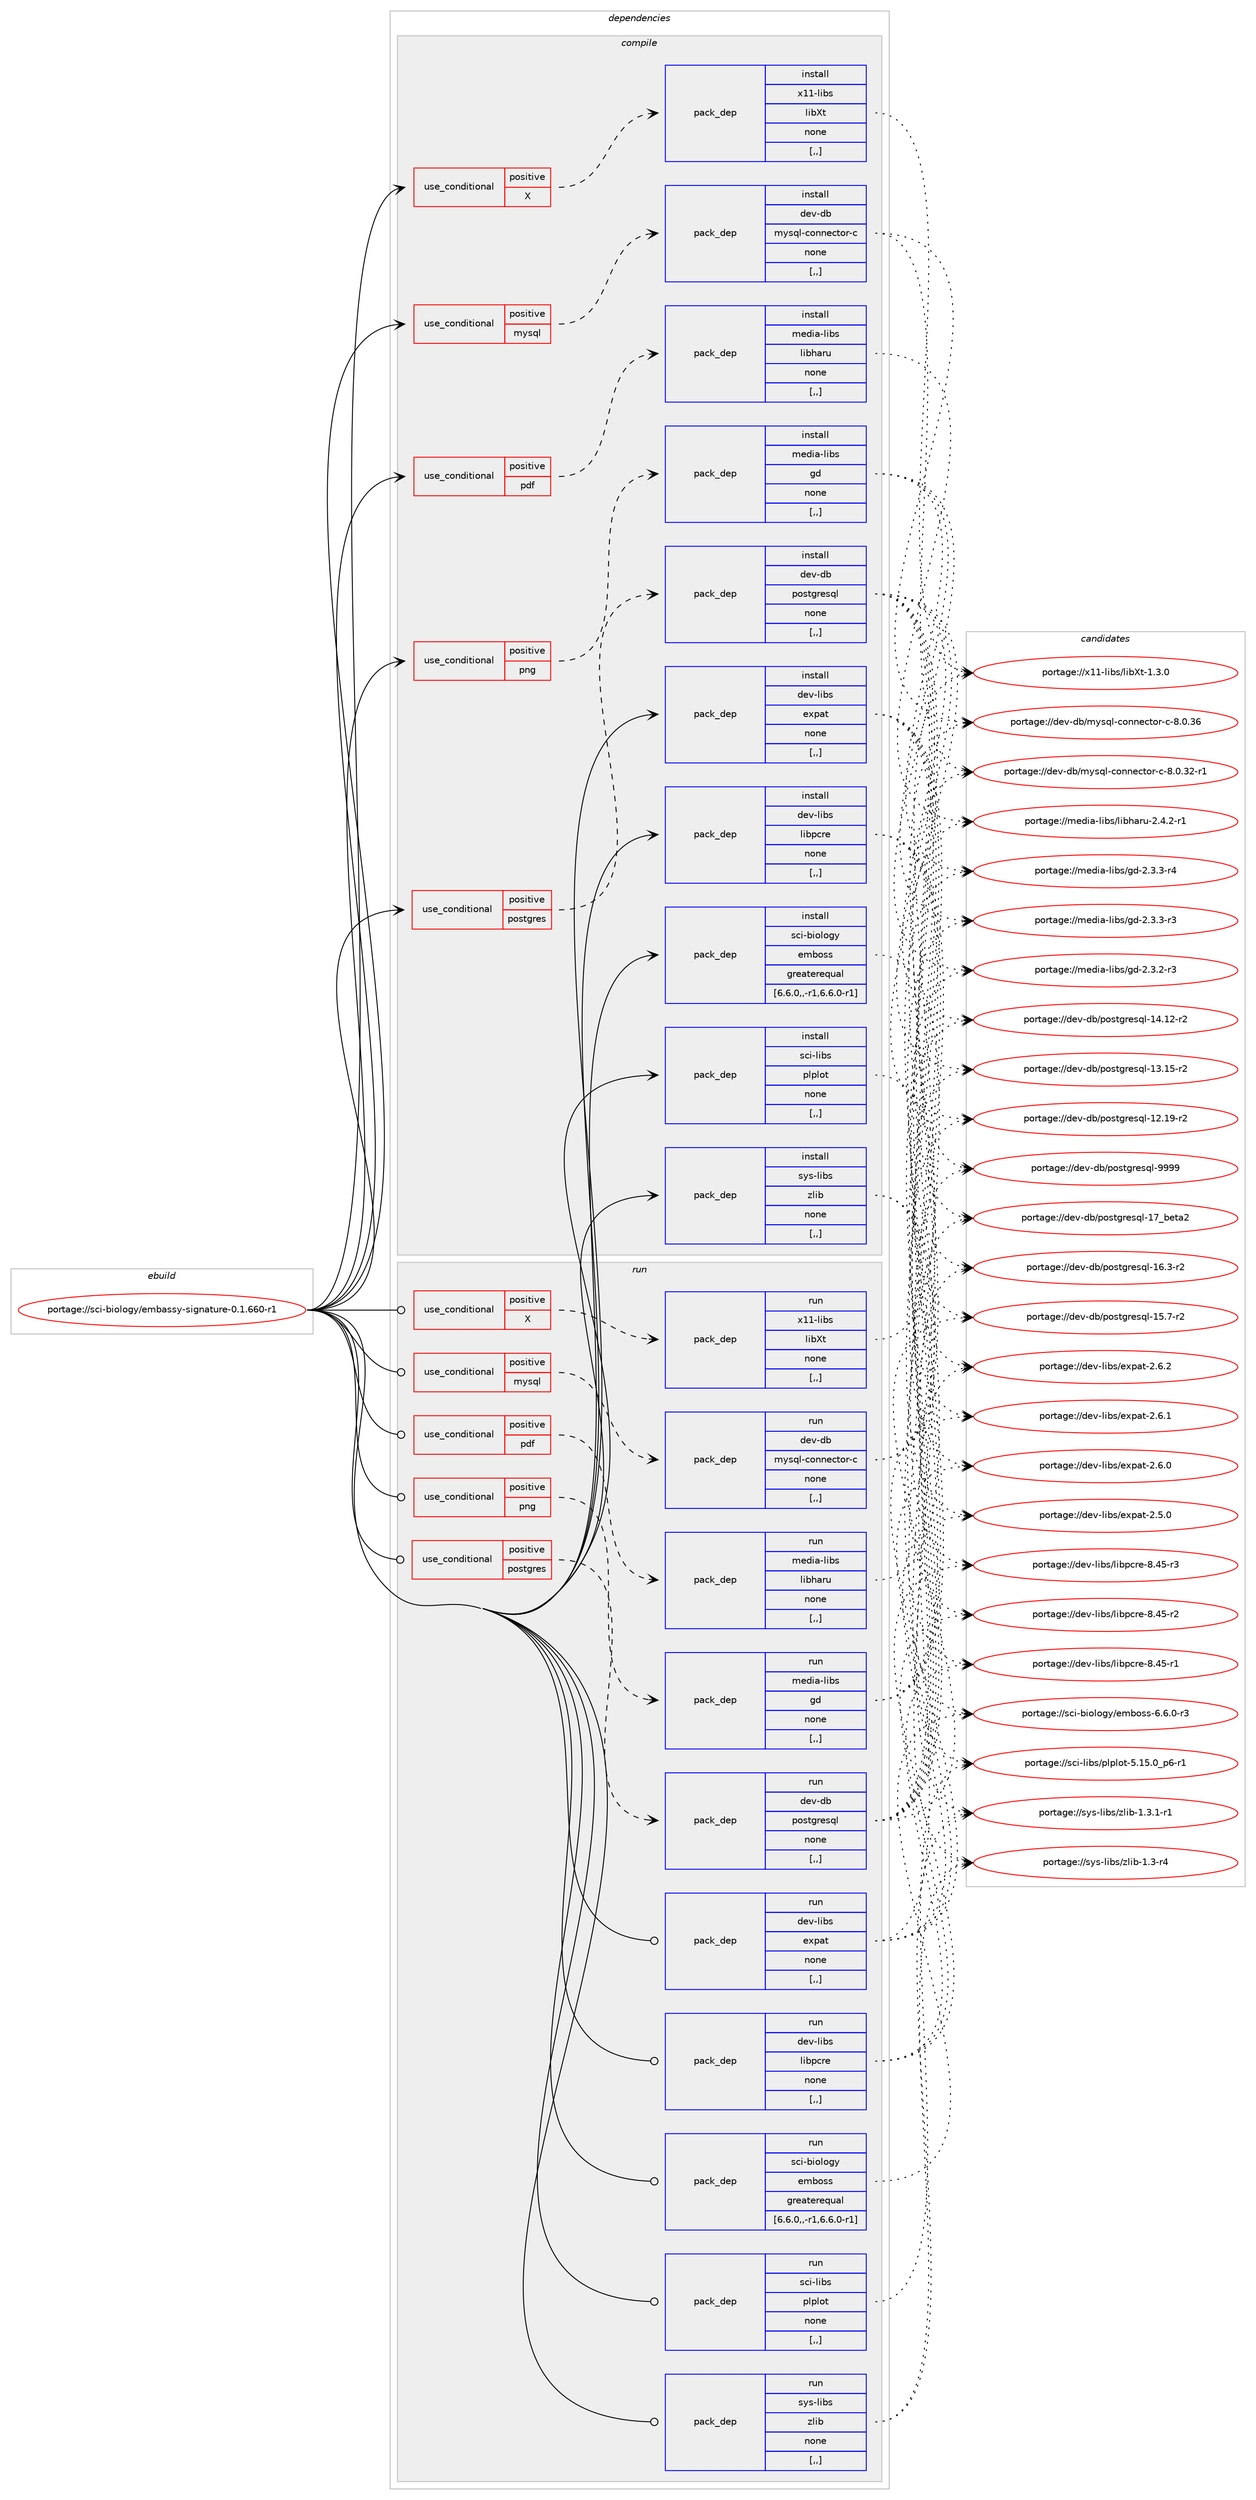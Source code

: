 digraph prolog {

# *************
# Graph options
# *************

newrank=true;
concentrate=true;
compound=true;
graph [rankdir=LR,fontname=Helvetica,fontsize=10,ranksep=1.5];#, ranksep=2.5, nodesep=0.2];
edge  [arrowhead=vee];
node  [fontname=Helvetica,fontsize=10];

# **********
# The ebuild
# **********

subgraph cluster_leftcol {
color=gray;
rank=same;
label=<<i>ebuild</i>>;
id [label="portage://sci-biology/embassy-signature-0.1.660-r1", color=red, width=4, href="../sci-biology/embassy-signature-0.1.660-r1.svg"];
}

# ****************
# The dependencies
# ****************

subgraph cluster_midcol {
color=gray;
label=<<i>dependencies</i>>;
subgraph cluster_compile {
fillcolor="#eeeeee";
style=filled;
label=<<i>compile</i>>;
subgraph cond103394 {
dependency389844 [label=<<TABLE BORDER="0" CELLBORDER="1" CELLSPACING="0" CELLPADDING="4"><TR><TD ROWSPAN="3" CELLPADDING="10">use_conditional</TD></TR><TR><TD>positive</TD></TR><TR><TD>X</TD></TR></TABLE>>, shape=none, color=red];
subgraph pack283650 {
dependency389845 [label=<<TABLE BORDER="0" CELLBORDER="1" CELLSPACING="0" CELLPADDING="4" WIDTH="220"><TR><TD ROWSPAN="6" CELLPADDING="30">pack_dep</TD></TR><TR><TD WIDTH="110">install</TD></TR><TR><TD>x11-libs</TD></TR><TR><TD>libXt</TD></TR><TR><TD>none</TD></TR><TR><TD>[,,]</TD></TR></TABLE>>, shape=none, color=blue];
}
dependency389844:e -> dependency389845:w [weight=20,style="dashed",arrowhead="vee"];
}
id:e -> dependency389844:w [weight=20,style="solid",arrowhead="vee"];
subgraph cond103395 {
dependency389846 [label=<<TABLE BORDER="0" CELLBORDER="1" CELLSPACING="0" CELLPADDING="4"><TR><TD ROWSPAN="3" CELLPADDING="10">use_conditional</TD></TR><TR><TD>positive</TD></TR><TR><TD>mysql</TD></TR></TABLE>>, shape=none, color=red];
subgraph pack283651 {
dependency389847 [label=<<TABLE BORDER="0" CELLBORDER="1" CELLSPACING="0" CELLPADDING="4" WIDTH="220"><TR><TD ROWSPAN="6" CELLPADDING="30">pack_dep</TD></TR><TR><TD WIDTH="110">install</TD></TR><TR><TD>dev-db</TD></TR><TR><TD>mysql-connector-c</TD></TR><TR><TD>none</TD></TR><TR><TD>[,,]</TD></TR></TABLE>>, shape=none, color=blue];
}
dependency389846:e -> dependency389847:w [weight=20,style="dashed",arrowhead="vee"];
}
id:e -> dependency389846:w [weight=20,style="solid",arrowhead="vee"];
subgraph cond103396 {
dependency389848 [label=<<TABLE BORDER="0" CELLBORDER="1" CELLSPACING="0" CELLPADDING="4"><TR><TD ROWSPAN="3" CELLPADDING="10">use_conditional</TD></TR><TR><TD>positive</TD></TR><TR><TD>pdf</TD></TR></TABLE>>, shape=none, color=red];
subgraph pack283652 {
dependency389849 [label=<<TABLE BORDER="0" CELLBORDER="1" CELLSPACING="0" CELLPADDING="4" WIDTH="220"><TR><TD ROWSPAN="6" CELLPADDING="30">pack_dep</TD></TR><TR><TD WIDTH="110">install</TD></TR><TR><TD>media-libs</TD></TR><TR><TD>libharu</TD></TR><TR><TD>none</TD></TR><TR><TD>[,,]</TD></TR></TABLE>>, shape=none, color=blue];
}
dependency389848:e -> dependency389849:w [weight=20,style="dashed",arrowhead="vee"];
}
id:e -> dependency389848:w [weight=20,style="solid",arrowhead="vee"];
subgraph cond103397 {
dependency389850 [label=<<TABLE BORDER="0" CELLBORDER="1" CELLSPACING="0" CELLPADDING="4"><TR><TD ROWSPAN="3" CELLPADDING="10">use_conditional</TD></TR><TR><TD>positive</TD></TR><TR><TD>png</TD></TR></TABLE>>, shape=none, color=red];
subgraph pack283653 {
dependency389851 [label=<<TABLE BORDER="0" CELLBORDER="1" CELLSPACING="0" CELLPADDING="4" WIDTH="220"><TR><TD ROWSPAN="6" CELLPADDING="30">pack_dep</TD></TR><TR><TD WIDTH="110">install</TD></TR><TR><TD>media-libs</TD></TR><TR><TD>gd</TD></TR><TR><TD>none</TD></TR><TR><TD>[,,]</TD></TR></TABLE>>, shape=none, color=blue];
}
dependency389850:e -> dependency389851:w [weight=20,style="dashed",arrowhead="vee"];
}
id:e -> dependency389850:w [weight=20,style="solid",arrowhead="vee"];
subgraph cond103398 {
dependency389852 [label=<<TABLE BORDER="0" CELLBORDER="1" CELLSPACING="0" CELLPADDING="4"><TR><TD ROWSPAN="3" CELLPADDING="10">use_conditional</TD></TR><TR><TD>positive</TD></TR><TR><TD>postgres</TD></TR></TABLE>>, shape=none, color=red];
subgraph pack283654 {
dependency389853 [label=<<TABLE BORDER="0" CELLBORDER="1" CELLSPACING="0" CELLPADDING="4" WIDTH="220"><TR><TD ROWSPAN="6" CELLPADDING="30">pack_dep</TD></TR><TR><TD WIDTH="110">install</TD></TR><TR><TD>dev-db</TD></TR><TR><TD>postgresql</TD></TR><TR><TD>none</TD></TR><TR><TD>[,,]</TD></TR></TABLE>>, shape=none, color=blue];
}
dependency389852:e -> dependency389853:w [weight=20,style="dashed",arrowhead="vee"];
}
id:e -> dependency389852:w [weight=20,style="solid",arrowhead="vee"];
subgraph pack283655 {
dependency389854 [label=<<TABLE BORDER="0" CELLBORDER="1" CELLSPACING="0" CELLPADDING="4" WIDTH="220"><TR><TD ROWSPAN="6" CELLPADDING="30">pack_dep</TD></TR><TR><TD WIDTH="110">install</TD></TR><TR><TD>dev-libs</TD></TR><TR><TD>expat</TD></TR><TR><TD>none</TD></TR><TR><TD>[,,]</TD></TR></TABLE>>, shape=none, color=blue];
}
id:e -> dependency389854:w [weight=20,style="solid",arrowhead="vee"];
subgraph pack283656 {
dependency389855 [label=<<TABLE BORDER="0" CELLBORDER="1" CELLSPACING="0" CELLPADDING="4" WIDTH="220"><TR><TD ROWSPAN="6" CELLPADDING="30">pack_dep</TD></TR><TR><TD WIDTH="110">install</TD></TR><TR><TD>dev-libs</TD></TR><TR><TD>libpcre</TD></TR><TR><TD>none</TD></TR><TR><TD>[,,]</TD></TR></TABLE>>, shape=none, color=blue];
}
id:e -> dependency389855:w [weight=20,style="solid",arrowhead="vee"];
subgraph pack283657 {
dependency389856 [label=<<TABLE BORDER="0" CELLBORDER="1" CELLSPACING="0" CELLPADDING="4" WIDTH="220"><TR><TD ROWSPAN="6" CELLPADDING="30">pack_dep</TD></TR><TR><TD WIDTH="110">install</TD></TR><TR><TD>sci-biology</TD></TR><TR><TD>emboss</TD></TR><TR><TD>greaterequal</TD></TR><TR><TD>[6.6.0,,-r1,6.6.0-r1]</TD></TR></TABLE>>, shape=none, color=blue];
}
id:e -> dependency389856:w [weight=20,style="solid",arrowhead="vee"];
subgraph pack283658 {
dependency389857 [label=<<TABLE BORDER="0" CELLBORDER="1" CELLSPACING="0" CELLPADDING="4" WIDTH="220"><TR><TD ROWSPAN="6" CELLPADDING="30">pack_dep</TD></TR><TR><TD WIDTH="110">install</TD></TR><TR><TD>sci-libs</TD></TR><TR><TD>plplot</TD></TR><TR><TD>none</TD></TR><TR><TD>[,,]</TD></TR></TABLE>>, shape=none, color=blue];
}
id:e -> dependency389857:w [weight=20,style="solid",arrowhead="vee"];
subgraph pack283659 {
dependency389858 [label=<<TABLE BORDER="0" CELLBORDER="1" CELLSPACING="0" CELLPADDING="4" WIDTH="220"><TR><TD ROWSPAN="6" CELLPADDING="30">pack_dep</TD></TR><TR><TD WIDTH="110">install</TD></TR><TR><TD>sys-libs</TD></TR><TR><TD>zlib</TD></TR><TR><TD>none</TD></TR><TR><TD>[,,]</TD></TR></TABLE>>, shape=none, color=blue];
}
id:e -> dependency389858:w [weight=20,style="solid",arrowhead="vee"];
}
subgraph cluster_compileandrun {
fillcolor="#eeeeee";
style=filled;
label=<<i>compile and run</i>>;
}
subgraph cluster_run {
fillcolor="#eeeeee";
style=filled;
label=<<i>run</i>>;
subgraph cond103399 {
dependency389859 [label=<<TABLE BORDER="0" CELLBORDER="1" CELLSPACING="0" CELLPADDING="4"><TR><TD ROWSPAN="3" CELLPADDING="10">use_conditional</TD></TR><TR><TD>positive</TD></TR><TR><TD>X</TD></TR></TABLE>>, shape=none, color=red];
subgraph pack283660 {
dependency389860 [label=<<TABLE BORDER="0" CELLBORDER="1" CELLSPACING="0" CELLPADDING="4" WIDTH="220"><TR><TD ROWSPAN="6" CELLPADDING="30">pack_dep</TD></TR><TR><TD WIDTH="110">run</TD></TR><TR><TD>x11-libs</TD></TR><TR><TD>libXt</TD></TR><TR><TD>none</TD></TR><TR><TD>[,,]</TD></TR></TABLE>>, shape=none, color=blue];
}
dependency389859:e -> dependency389860:w [weight=20,style="dashed",arrowhead="vee"];
}
id:e -> dependency389859:w [weight=20,style="solid",arrowhead="odot"];
subgraph cond103400 {
dependency389861 [label=<<TABLE BORDER="0" CELLBORDER="1" CELLSPACING="0" CELLPADDING="4"><TR><TD ROWSPAN="3" CELLPADDING="10">use_conditional</TD></TR><TR><TD>positive</TD></TR><TR><TD>mysql</TD></TR></TABLE>>, shape=none, color=red];
subgraph pack283661 {
dependency389862 [label=<<TABLE BORDER="0" CELLBORDER="1" CELLSPACING="0" CELLPADDING="4" WIDTH="220"><TR><TD ROWSPAN="6" CELLPADDING="30">pack_dep</TD></TR><TR><TD WIDTH="110">run</TD></TR><TR><TD>dev-db</TD></TR><TR><TD>mysql-connector-c</TD></TR><TR><TD>none</TD></TR><TR><TD>[,,]</TD></TR></TABLE>>, shape=none, color=blue];
}
dependency389861:e -> dependency389862:w [weight=20,style="dashed",arrowhead="vee"];
}
id:e -> dependency389861:w [weight=20,style="solid",arrowhead="odot"];
subgraph cond103401 {
dependency389863 [label=<<TABLE BORDER="0" CELLBORDER="1" CELLSPACING="0" CELLPADDING="4"><TR><TD ROWSPAN="3" CELLPADDING="10">use_conditional</TD></TR><TR><TD>positive</TD></TR><TR><TD>pdf</TD></TR></TABLE>>, shape=none, color=red];
subgraph pack283662 {
dependency389864 [label=<<TABLE BORDER="0" CELLBORDER="1" CELLSPACING="0" CELLPADDING="4" WIDTH="220"><TR><TD ROWSPAN="6" CELLPADDING="30">pack_dep</TD></TR><TR><TD WIDTH="110">run</TD></TR><TR><TD>media-libs</TD></TR><TR><TD>libharu</TD></TR><TR><TD>none</TD></TR><TR><TD>[,,]</TD></TR></TABLE>>, shape=none, color=blue];
}
dependency389863:e -> dependency389864:w [weight=20,style="dashed",arrowhead="vee"];
}
id:e -> dependency389863:w [weight=20,style="solid",arrowhead="odot"];
subgraph cond103402 {
dependency389865 [label=<<TABLE BORDER="0" CELLBORDER="1" CELLSPACING="0" CELLPADDING="4"><TR><TD ROWSPAN="3" CELLPADDING="10">use_conditional</TD></TR><TR><TD>positive</TD></TR><TR><TD>png</TD></TR></TABLE>>, shape=none, color=red];
subgraph pack283663 {
dependency389866 [label=<<TABLE BORDER="0" CELLBORDER="1" CELLSPACING="0" CELLPADDING="4" WIDTH="220"><TR><TD ROWSPAN="6" CELLPADDING="30">pack_dep</TD></TR><TR><TD WIDTH="110">run</TD></TR><TR><TD>media-libs</TD></TR><TR><TD>gd</TD></TR><TR><TD>none</TD></TR><TR><TD>[,,]</TD></TR></TABLE>>, shape=none, color=blue];
}
dependency389865:e -> dependency389866:w [weight=20,style="dashed",arrowhead="vee"];
}
id:e -> dependency389865:w [weight=20,style="solid",arrowhead="odot"];
subgraph cond103403 {
dependency389867 [label=<<TABLE BORDER="0" CELLBORDER="1" CELLSPACING="0" CELLPADDING="4"><TR><TD ROWSPAN="3" CELLPADDING="10">use_conditional</TD></TR><TR><TD>positive</TD></TR><TR><TD>postgres</TD></TR></TABLE>>, shape=none, color=red];
subgraph pack283664 {
dependency389868 [label=<<TABLE BORDER="0" CELLBORDER="1" CELLSPACING="0" CELLPADDING="4" WIDTH="220"><TR><TD ROWSPAN="6" CELLPADDING="30">pack_dep</TD></TR><TR><TD WIDTH="110">run</TD></TR><TR><TD>dev-db</TD></TR><TR><TD>postgresql</TD></TR><TR><TD>none</TD></TR><TR><TD>[,,]</TD></TR></TABLE>>, shape=none, color=blue];
}
dependency389867:e -> dependency389868:w [weight=20,style="dashed",arrowhead="vee"];
}
id:e -> dependency389867:w [weight=20,style="solid",arrowhead="odot"];
subgraph pack283665 {
dependency389869 [label=<<TABLE BORDER="0" CELLBORDER="1" CELLSPACING="0" CELLPADDING="4" WIDTH="220"><TR><TD ROWSPAN="6" CELLPADDING="30">pack_dep</TD></TR><TR><TD WIDTH="110">run</TD></TR><TR><TD>dev-libs</TD></TR><TR><TD>expat</TD></TR><TR><TD>none</TD></TR><TR><TD>[,,]</TD></TR></TABLE>>, shape=none, color=blue];
}
id:e -> dependency389869:w [weight=20,style="solid",arrowhead="odot"];
subgraph pack283666 {
dependency389870 [label=<<TABLE BORDER="0" CELLBORDER="1" CELLSPACING="0" CELLPADDING="4" WIDTH="220"><TR><TD ROWSPAN="6" CELLPADDING="30">pack_dep</TD></TR><TR><TD WIDTH="110">run</TD></TR><TR><TD>dev-libs</TD></TR><TR><TD>libpcre</TD></TR><TR><TD>none</TD></TR><TR><TD>[,,]</TD></TR></TABLE>>, shape=none, color=blue];
}
id:e -> dependency389870:w [weight=20,style="solid",arrowhead="odot"];
subgraph pack283667 {
dependency389871 [label=<<TABLE BORDER="0" CELLBORDER="1" CELLSPACING="0" CELLPADDING="4" WIDTH="220"><TR><TD ROWSPAN="6" CELLPADDING="30">pack_dep</TD></TR><TR><TD WIDTH="110">run</TD></TR><TR><TD>sci-biology</TD></TR><TR><TD>emboss</TD></TR><TR><TD>greaterequal</TD></TR><TR><TD>[6.6.0,,-r1,6.6.0-r1]</TD></TR></TABLE>>, shape=none, color=blue];
}
id:e -> dependency389871:w [weight=20,style="solid",arrowhead="odot"];
subgraph pack283668 {
dependency389872 [label=<<TABLE BORDER="0" CELLBORDER="1" CELLSPACING="0" CELLPADDING="4" WIDTH="220"><TR><TD ROWSPAN="6" CELLPADDING="30">pack_dep</TD></TR><TR><TD WIDTH="110">run</TD></TR><TR><TD>sci-libs</TD></TR><TR><TD>plplot</TD></TR><TR><TD>none</TD></TR><TR><TD>[,,]</TD></TR></TABLE>>, shape=none, color=blue];
}
id:e -> dependency389872:w [weight=20,style="solid",arrowhead="odot"];
subgraph pack283669 {
dependency389873 [label=<<TABLE BORDER="0" CELLBORDER="1" CELLSPACING="0" CELLPADDING="4" WIDTH="220"><TR><TD ROWSPAN="6" CELLPADDING="30">pack_dep</TD></TR><TR><TD WIDTH="110">run</TD></TR><TR><TD>sys-libs</TD></TR><TR><TD>zlib</TD></TR><TR><TD>none</TD></TR><TR><TD>[,,]</TD></TR></TABLE>>, shape=none, color=blue];
}
id:e -> dependency389873:w [weight=20,style="solid",arrowhead="odot"];
}
}

# **************
# The candidates
# **************

subgraph cluster_choices {
rank=same;
color=gray;
label=<<i>candidates</i>>;

subgraph choice283650 {
color=black;
nodesep=1;
choice12049494510810598115471081059888116454946514648 [label="portage://x11-libs/libXt-1.3.0", color=red, width=4,href="../x11-libs/libXt-1.3.0.svg"];
dependency389845:e -> choice12049494510810598115471081059888116454946514648:w [style=dotted,weight="100"];
}
subgraph choice283651 {
color=black;
nodesep=1;
choice100101118451009847109121115113108459911111011010199116111114459945564648465154 [label="portage://dev-db/mysql-connector-c-8.0.36", color=red, width=4,href="../dev-db/mysql-connector-c-8.0.36.svg"];
choice1001011184510098471091211151131084599111110110101991161111144599455646484651504511449 [label="portage://dev-db/mysql-connector-c-8.0.32-r1", color=red, width=4,href="../dev-db/mysql-connector-c-8.0.32-r1.svg"];
dependency389847:e -> choice100101118451009847109121115113108459911111011010199116111114459945564648465154:w [style=dotted,weight="100"];
dependency389847:e -> choice1001011184510098471091211151131084599111110110101991161111144599455646484651504511449:w [style=dotted,weight="100"];
}
subgraph choice283652 {
color=black;
nodesep=1;
choice1091011001059745108105981154710810598104971141174550465246504511449 [label="portage://media-libs/libharu-2.4.2-r1", color=red, width=4,href="../media-libs/libharu-2.4.2-r1.svg"];
dependency389849:e -> choice1091011001059745108105981154710810598104971141174550465246504511449:w [style=dotted,weight="100"];
}
subgraph choice283653 {
color=black;
nodesep=1;
choice109101100105974510810598115471031004550465146514511452 [label="portage://media-libs/gd-2.3.3-r4", color=red, width=4,href="../media-libs/gd-2.3.3-r4.svg"];
choice109101100105974510810598115471031004550465146514511451 [label="portage://media-libs/gd-2.3.3-r3", color=red, width=4,href="../media-libs/gd-2.3.3-r3.svg"];
choice109101100105974510810598115471031004550465146504511451 [label="portage://media-libs/gd-2.3.2-r3", color=red, width=4,href="../media-libs/gd-2.3.2-r3.svg"];
dependency389851:e -> choice109101100105974510810598115471031004550465146514511452:w [style=dotted,weight="100"];
dependency389851:e -> choice109101100105974510810598115471031004550465146514511451:w [style=dotted,weight="100"];
dependency389851:e -> choice109101100105974510810598115471031004550465146504511451:w [style=dotted,weight="100"];
}
subgraph choice283654 {
color=black;
nodesep=1;
choice1001011184510098471121111151161031141011151131084557575757 [label="portage://dev-db/postgresql-9999", color=red, width=4,href="../dev-db/postgresql-9999.svg"];
choice10010111845100984711211111511610311410111511310845495595981011169750 [label="portage://dev-db/postgresql-17_beta2", color=red, width=4,href="../dev-db/postgresql-17_beta2.svg"];
choice10010111845100984711211111511610311410111511310845495446514511450 [label="portage://dev-db/postgresql-16.3-r2", color=red, width=4,href="../dev-db/postgresql-16.3-r2.svg"];
choice10010111845100984711211111511610311410111511310845495346554511450 [label="portage://dev-db/postgresql-15.7-r2", color=red, width=4,href="../dev-db/postgresql-15.7-r2.svg"];
choice1001011184510098471121111151161031141011151131084549524649504511450 [label="portage://dev-db/postgresql-14.12-r2", color=red, width=4,href="../dev-db/postgresql-14.12-r2.svg"];
choice1001011184510098471121111151161031141011151131084549514649534511450 [label="portage://dev-db/postgresql-13.15-r2", color=red, width=4,href="../dev-db/postgresql-13.15-r2.svg"];
choice1001011184510098471121111151161031141011151131084549504649574511450 [label="portage://dev-db/postgresql-12.19-r2", color=red, width=4,href="../dev-db/postgresql-12.19-r2.svg"];
dependency389853:e -> choice1001011184510098471121111151161031141011151131084557575757:w [style=dotted,weight="100"];
dependency389853:e -> choice10010111845100984711211111511610311410111511310845495595981011169750:w [style=dotted,weight="100"];
dependency389853:e -> choice10010111845100984711211111511610311410111511310845495446514511450:w [style=dotted,weight="100"];
dependency389853:e -> choice10010111845100984711211111511610311410111511310845495346554511450:w [style=dotted,weight="100"];
dependency389853:e -> choice1001011184510098471121111151161031141011151131084549524649504511450:w [style=dotted,weight="100"];
dependency389853:e -> choice1001011184510098471121111151161031141011151131084549514649534511450:w [style=dotted,weight="100"];
dependency389853:e -> choice1001011184510098471121111151161031141011151131084549504649574511450:w [style=dotted,weight="100"];
}
subgraph choice283655 {
color=black;
nodesep=1;
choice10010111845108105981154710112011297116455046544650 [label="portage://dev-libs/expat-2.6.2", color=red, width=4,href="../dev-libs/expat-2.6.2.svg"];
choice10010111845108105981154710112011297116455046544649 [label="portage://dev-libs/expat-2.6.1", color=red, width=4,href="../dev-libs/expat-2.6.1.svg"];
choice10010111845108105981154710112011297116455046544648 [label="portage://dev-libs/expat-2.6.0", color=red, width=4,href="../dev-libs/expat-2.6.0.svg"];
choice10010111845108105981154710112011297116455046534648 [label="portage://dev-libs/expat-2.5.0", color=red, width=4,href="../dev-libs/expat-2.5.0.svg"];
dependency389854:e -> choice10010111845108105981154710112011297116455046544650:w [style=dotted,weight="100"];
dependency389854:e -> choice10010111845108105981154710112011297116455046544649:w [style=dotted,weight="100"];
dependency389854:e -> choice10010111845108105981154710112011297116455046544648:w [style=dotted,weight="100"];
dependency389854:e -> choice10010111845108105981154710112011297116455046534648:w [style=dotted,weight="100"];
}
subgraph choice283656 {
color=black;
nodesep=1;
choice100101118451081059811547108105981129911410145564652534511451 [label="portage://dev-libs/libpcre-8.45-r3", color=red, width=4,href="../dev-libs/libpcre-8.45-r3.svg"];
choice100101118451081059811547108105981129911410145564652534511450 [label="portage://dev-libs/libpcre-8.45-r2", color=red, width=4,href="../dev-libs/libpcre-8.45-r2.svg"];
choice100101118451081059811547108105981129911410145564652534511449 [label="portage://dev-libs/libpcre-8.45-r1", color=red, width=4,href="../dev-libs/libpcre-8.45-r1.svg"];
dependency389855:e -> choice100101118451081059811547108105981129911410145564652534511451:w [style=dotted,weight="100"];
dependency389855:e -> choice100101118451081059811547108105981129911410145564652534511450:w [style=dotted,weight="100"];
dependency389855:e -> choice100101118451081059811547108105981129911410145564652534511449:w [style=dotted,weight="100"];
}
subgraph choice283657 {
color=black;
nodesep=1;
choice11599105459810511110811110312147101109981111151154554465446484511451 [label="portage://sci-biology/emboss-6.6.0-r3", color=red, width=4,href="../sci-biology/emboss-6.6.0-r3.svg"];
dependency389856:e -> choice11599105459810511110811110312147101109981111151154554465446484511451:w [style=dotted,weight="100"];
}
subgraph choice283658 {
color=black;
nodesep=1;
choice115991054510810598115471121081121081111164553464953464895112544511449 [label="portage://sci-libs/plplot-5.15.0_p6-r1", color=red, width=4,href="../sci-libs/plplot-5.15.0_p6-r1.svg"];
dependency389857:e -> choice115991054510810598115471121081121081111164553464953464895112544511449:w [style=dotted,weight="100"];
}
subgraph choice283659 {
color=black;
nodesep=1;
choice115121115451081059811547122108105984549465146494511449 [label="portage://sys-libs/zlib-1.3.1-r1", color=red, width=4,href="../sys-libs/zlib-1.3.1-r1.svg"];
choice11512111545108105981154712210810598454946514511452 [label="portage://sys-libs/zlib-1.3-r4", color=red, width=4,href="../sys-libs/zlib-1.3-r4.svg"];
dependency389858:e -> choice115121115451081059811547122108105984549465146494511449:w [style=dotted,weight="100"];
dependency389858:e -> choice11512111545108105981154712210810598454946514511452:w [style=dotted,weight="100"];
}
subgraph choice283660 {
color=black;
nodesep=1;
choice12049494510810598115471081059888116454946514648 [label="portage://x11-libs/libXt-1.3.0", color=red, width=4,href="../x11-libs/libXt-1.3.0.svg"];
dependency389860:e -> choice12049494510810598115471081059888116454946514648:w [style=dotted,weight="100"];
}
subgraph choice283661 {
color=black;
nodesep=1;
choice100101118451009847109121115113108459911111011010199116111114459945564648465154 [label="portage://dev-db/mysql-connector-c-8.0.36", color=red, width=4,href="../dev-db/mysql-connector-c-8.0.36.svg"];
choice1001011184510098471091211151131084599111110110101991161111144599455646484651504511449 [label="portage://dev-db/mysql-connector-c-8.0.32-r1", color=red, width=4,href="../dev-db/mysql-connector-c-8.0.32-r1.svg"];
dependency389862:e -> choice100101118451009847109121115113108459911111011010199116111114459945564648465154:w [style=dotted,weight="100"];
dependency389862:e -> choice1001011184510098471091211151131084599111110110101991161111144599455646484651504511449:w [style=dotted,weight="100"];
}
subgraph choice283662 {
color=black;
nodesep=1;
choice1091011001059745108105981154710810598104971141174550465246504511449 [label="portage://media-libs/libharu-2.4.2-r1", color=red, width=4,href="../media-libs/libharu-2.4.2-r1.svg"];
dependency389864:e -> choice1091011001059745108105981154710810598104971141174550465246504511449:w [style=dotted,weight="100"];
}
subgraph choice283663 {
color=black;
nodesep=1;
choice109101100105974510810598115471031004550465146514511452 [label="portage://media-libs/gd-2.3.3-r4", color=red, width=4,href="../media-libs/gd-2.3.3-r4.svg"];
choice109101100105974510810598115471031004550465146514511451 [label="portage://media-libs/gd-2.3.3-r3", color=red, width=4,href="../media-libs/gd-2.3.3-r3.svg"];
choice109101100105974510810598115471031004550465146504511451 [label="portage://media-libs/gd-2.3.2-r3", color=red, width=4,href="../media-libs/gd-2.3.2-r3.svg"];
dependency389866:e -> choice109101100105974510810598115471031004550465146514511452:w [style=dotted,weight="100"];
dependency389866:e -> choice109101100105974510810598115471031004550465146514511451:w [style=dotted,weight="100"];
dependency389866:e -> choice109101100105974510810598115471031004550465146504511451:w [style=dotted,weight="100"];
}
subgraph choice283664 {
color=black;
nodesep=1;
choice1001011184510098471121111151161031141011151131084557575757 [label="portage://dev-db/postgresql-9999", color=red, width=4,href="../dev-db/postgresql-9999.svg"];
choice10010111845100984711211111511610311410111511310845495595981011169750 [label="portage://dev-db/postgresql-17_beta2", color=red, width=4,href="../dev-db/postgresql-17_beta2.svg"];
choice10010111845100984711211111511610311410111511310845495446514511450 [label="portage://dev-db/postgresql-16.3-r2", color=red, width=4,href="../dev-db/postgresql-16.3-r2.svg"];
choice10010111845100984711211111511610311410111511310845495346554511450 [label="portage://dev-db/postgresql-15.7-r2", color=red, width=4,href="../dev-db/postgresql-15.7-r2.svg"];
choice1001011184510098471121111151161031141011151131084549524649504511450 [label="portage://dev-db/postgresql-14.12-r2", color=red, width=4,href="../dev-db/postgresql-14.12-r2.svg"];
choice1001011184510098471121111151161031141011151131084549514649534511450 [label="portage://dev-db/postgresql-13.15-r2", color=red, width=4,href="../dev-db/postgresql-13.15-r2.svg"];
choice1001011184510098471121111151161031141011151131084549504649574511450 [label="portage://dev-db/postgresql-12.19-r2", color=red, width=4,href="../dev-db/postgresql-12.19-r2.svg"];
dependency389868:e -> choice1001011184510098471121111151161031141011151131084557575757:w [style=dotted,weight="100"];
dependency389868:e -> choice10010111845100984711211111511610311410111511310845495595981011169750:w [style=dotted,weight="100"];
dependency389868:e -> choice10010111845100984711211111511610311410111511310845495446514511450:w [style=dotted,weight="100"];
dependency389868:e -> choice10010111845100984711211111511610311410111511310845495346554511450:w [style=dotted,weight="100"];
dependency389868:e -> choice1001011184510098471121111151161031141011151131084549524649504511450:w [style=dotted,weight="100"];
dependency389868:e -> choice1001011184510098471121111151161031141011151131084549514649534511450:w [style=dotted,weight="100"];
dependency389868:e -> choice1001011184510098471121111151161031141011151131084549504649574511450:w [style=dotted,weight="100"];
}
subgraph choice283665 {
color=black;
nodesep=1;
choice10010111845108105981154710112011297116455046544650 [label="portage://dev-libs/expat-2.6.2", color=red, width=4,href="../dev-libs/expat-2.6.2.svg"];
choice10010111845108105981154710112011297116455046544649 [label="portage://dev-libs/expat-2.6.1", color=red, width=4,href="../dev-libs/expat-2.6.1.svg"];
choice10010111845108105981154710112011297116455046544648 [label="portage://dev-libs/expat-2.6.0", color=red, width=4,href="../dev-libs/expat-2.6.0.svg"];
choice10010111845108105981154710112011297116455046534648 [label="portage://dev-libs/expat-2.5.0", color=red, width=4,href="../dev-libs/expat-2.5.0.svg"];
dependency389869:e -> choice10010111845108105981154710112011297116455046544650:w [style=dotted,weight="100"];
dependency389869:e -> choice10010111845108105981154710112011297116455046544649:w [style=dotted,weight="100"];
dependency389869:e -> choice10010111845108105981154710112011297116455046544648:w [style=dotted,weight="100"];
dependency389869:e -> choice10010111845108105981154710112011297116455046534648:w [style=dotted,weight="100"];
}
subgraph choice283666 {
color=black;
nodesep=1;
choice100101118451081059811547108105981129911410145564652534511451 [label="portage://dev-libs/libpcre-8.45-r3", color=red, width=4,href="../dev-libs/libpcre-8.45-r3.svg"];
choice100101118451081059811547108105981129911410145564652534511450 [label="portage://dev-libs/libpcre-8.45-r2", color=red, width=4,href="../dev-libs/libpcre-8.45-r2.svg"];
choice100101118451081059811547108105981129911410145564652534511449 [label="portage://dev-libs/libpcre-8.45-r1", color=red, width=4,href="../dev-libs/libpcre-8.45-r1.svg"];
dependency389870:e -> choice100101118451081059811547108105981129911410145564652534511451:w [style=dotted,weight="100"];
dependency389870:e -> choice100101118451081059811547108105981129911410145564652534511450:w [style=dotted,weight="100"];
dependency389870:e -> choice100101118451081059811547108105981129911410145564652534511449:w [style=dotted,weight="100"];
}
subgraph choice283667 {
color=black;
nodesep=1;
choice11599105459810511110811110312147101109981111151154554465446484511451 [label="portage://sci-biology/emboss-6.6.0-r3", color=red, width=4,href="../sci-biology/emboss-6.6.0-r3.svg"];
dependency389871:e -> choice11599105459810511110811110312147101109981111151154554465446484511451:w [style=dotted,weight="100"];
}
subgraph choice283668 {
color=black;
nodesep=1;
choice115991054510810598115471121081121081111164553464953464895112544511449 [label="portage://sci-libs/plplot-5.15.0_p6-r1", color=red, width=4,href="../sci-libs/plplot-5.15.0_p6-r1.svg"];
dependency389872:e -> choice115991054510810598115471121081121081111164553464953464895112544511449:w [style=dotted,weight="100"];
}
subgraph choice283669 {
color=black;
nodesep=1;
choice115121115451081059811547122108105984549465146494511449 [label="portage://sys-libs/zlib-1.3.1-r1", color=red, width=4,href="../sys-libs/zlib-1.3.1-r1.svg"];
choice11512111545108105981154712210810598454946514511452 [label="portage://sys-libs/zlib-1.3-r4", color=red, width=4,href="../sys-libs/zlib-1.3-r4.svg"];
dependency389873:e -> choice115121115451081059811547122108105984549465146494511449:w [style=dotted,weight="100"];
dependency389873:e -> choice11512111545108105981154712210810598454946514511452:w [style=dotted,weight="100"];
}
}

}
